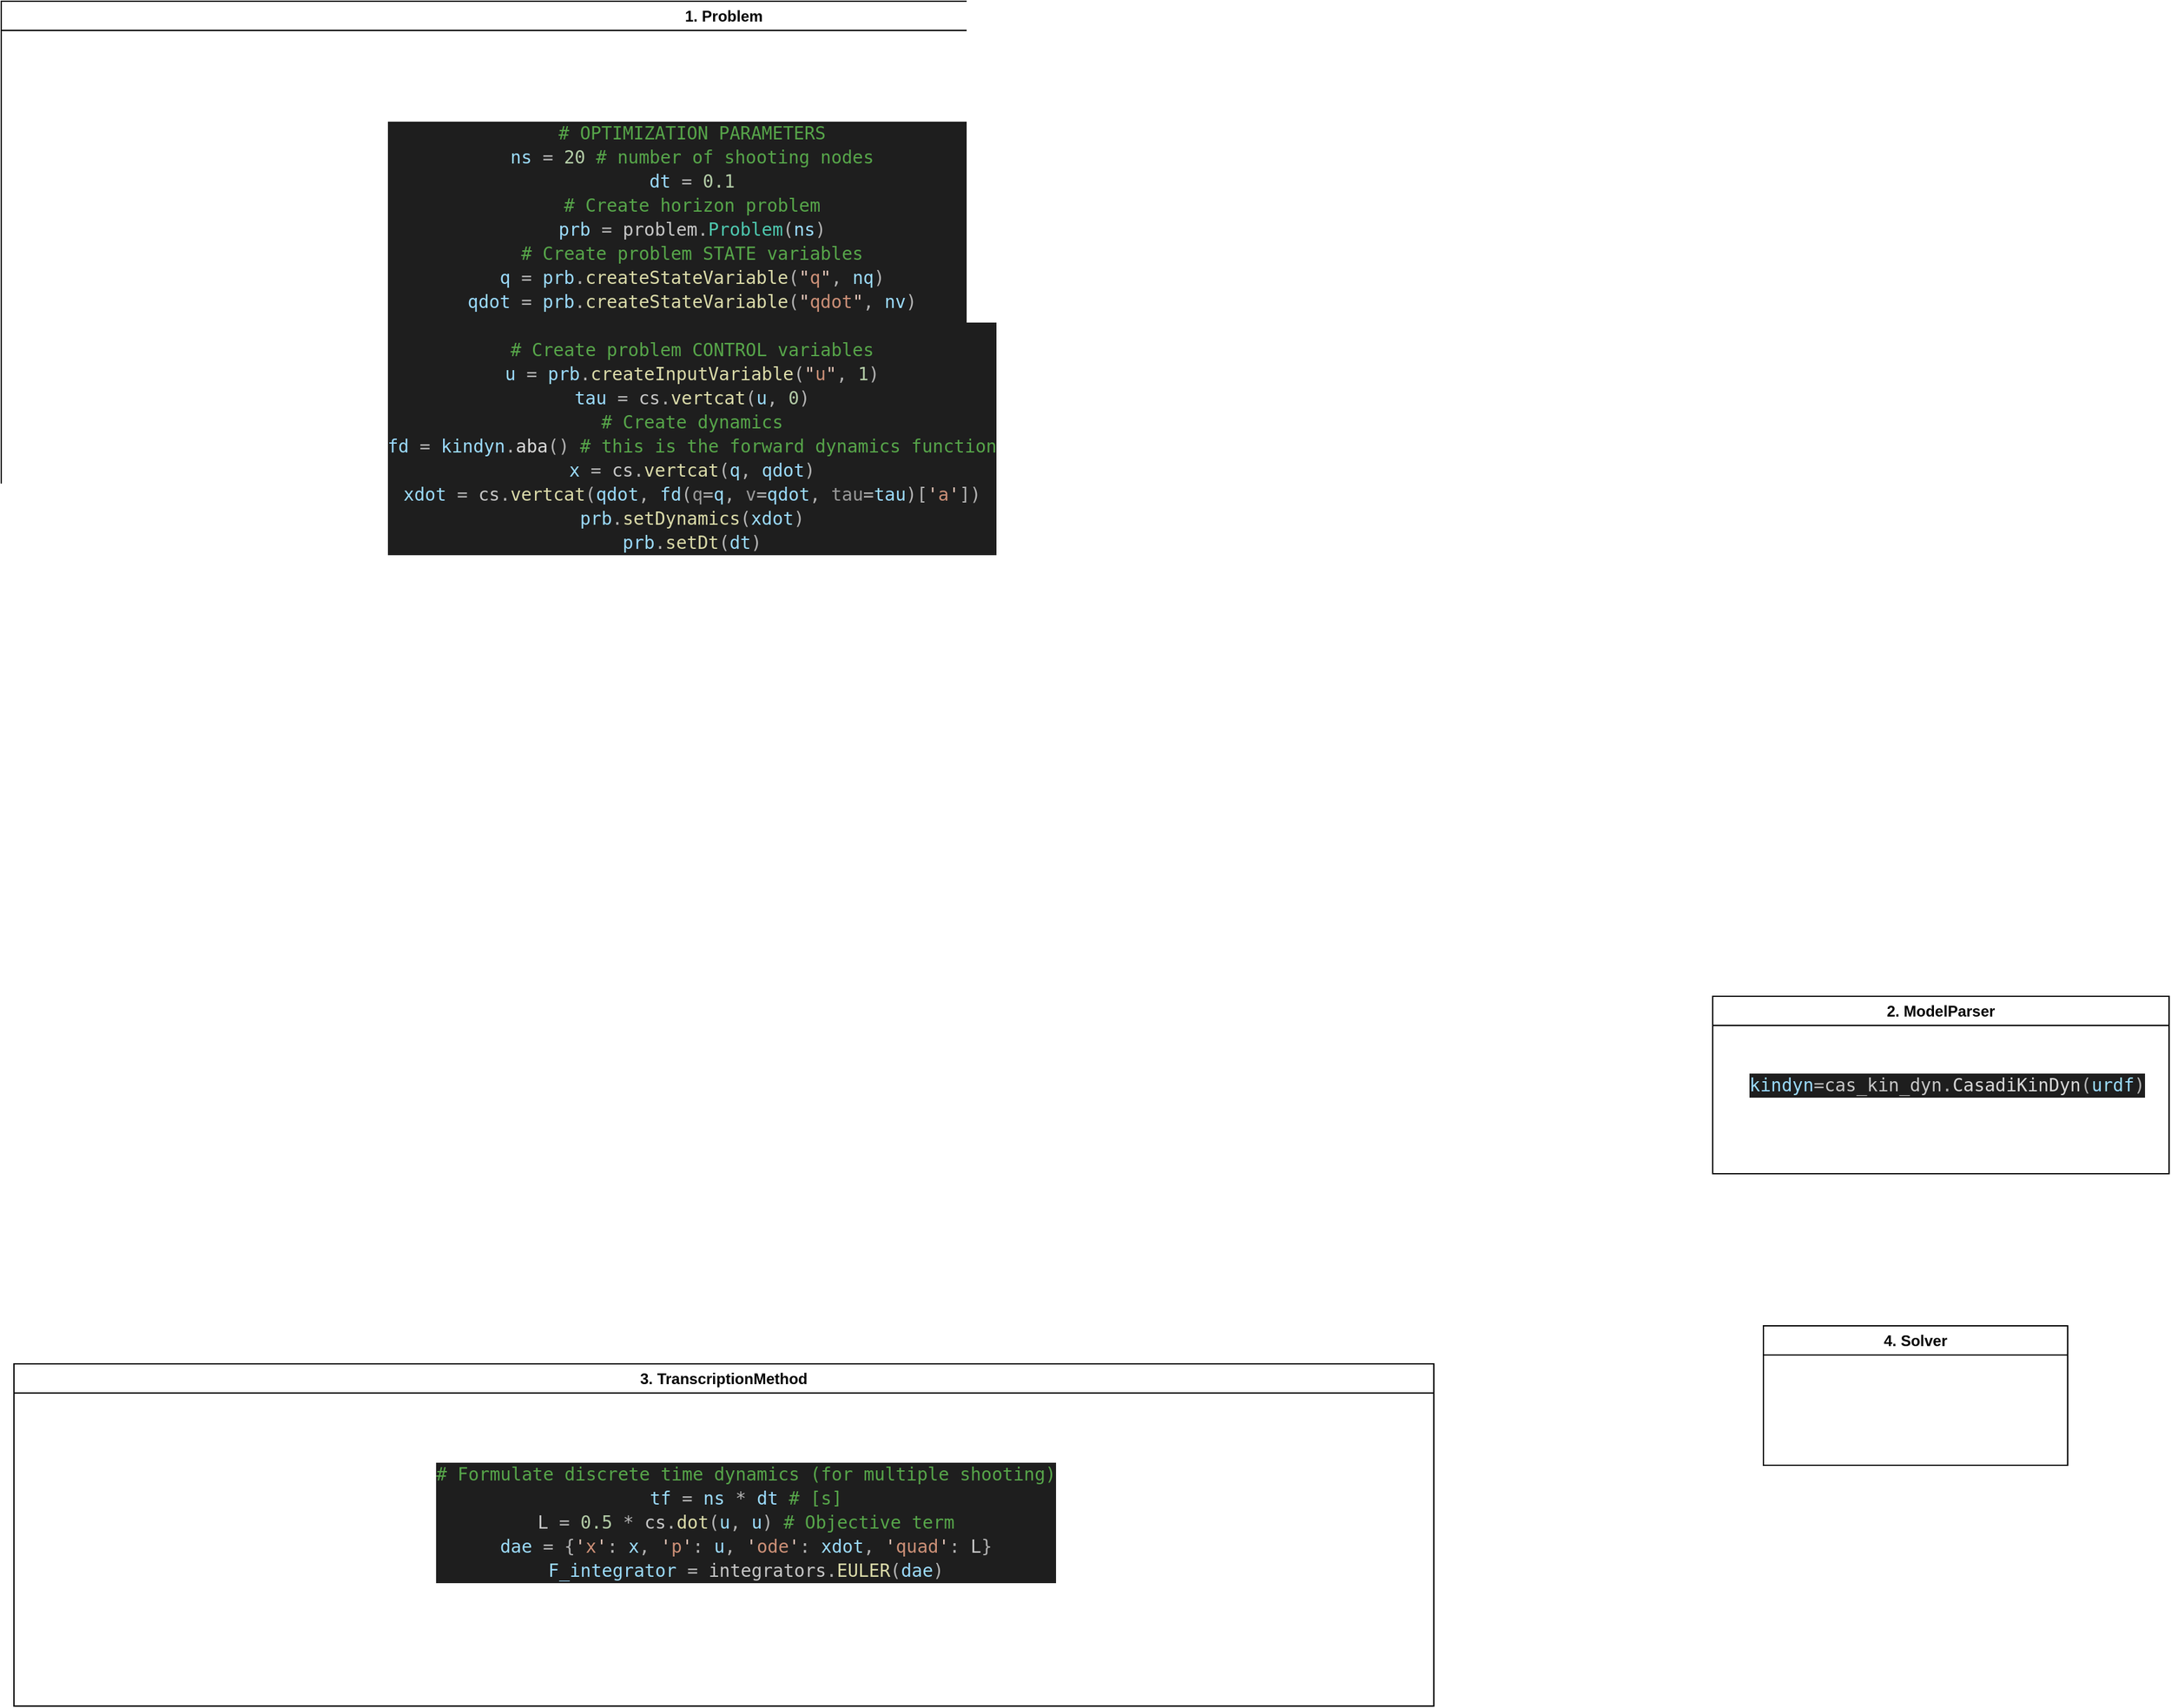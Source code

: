 <mxfile>
    <diagram id="DQU-kqcON3Z1oUUEVBNg" name="Page-1">
        <mxGraphModel dx="3716" dy="1840" grid="1" gridSize="10" guides="1" tooltips="1" connect="1" arrows="1" fold="1" page="1" pageScale="1" pageWidth="850" pageHeight="1100" math="0" shadow="0">
            <root>
                <mxCell id="0"/>
                <mxCell id="1" parent="0"/>
                <mxCell id="24" value="1. Problem" style="swimlane;whiteSpace=wrap;html=1;" parent="1" vertex="1">
                    <mxGeometry x="-1760" y="-495" width="1140" height="870" as="geometry"/>
                </mxCell>
                <mxCell id="62" value="&lt;div style=&quot;color: rgb(218, 218, 218); background-color: rgb(30, 30, 30); font-family: &amp;quot;Droid Sans Mono&amp;quot;, &amp;quot;monospace&amp;quot;, monospace; font-size: 14px; line-height: 19px;&quot;&gt;&lt;div&gt;&lt;span style=&quot;color: #57a64a;&quot;&gt;# OPTIMIZATION PARAMETERS&lt;/span&gt;&lt;/div&gt;&lt;div&gt;&lt;span style=&quot;color: #9cdcfe;&quot;&gt;ns&lt;/span&gt; &lt;span style=&quot;color: #b4b4b4;&quot;&gt;=&lt;/span&gt; &lt;span style=&quot;color: #b5cea8;&quot;&gt;20&lt;/span&gt;  &lt;span style=&quot;color: #57a64a;&quot;&gt;# number of shooting nodes&lt;/span&gt;&lt;/div&gt;&lt;div&gt;&lt;span style=&quot;color: #9cdcfe;&quot;&gt;dt&lt;/span&gt; &lt;span style=&quot;color: #b4b4b4;&quot;&gt;=&lt;/span&gt; &lt;span style=&quot;color: #b5cea8;&quot;&gt;0.1&lt;/span&gt;&lt;/div&gt;&lt;div&gt;&lt;div style=&quot;line-height: 19px;&quot;&gt;&lt;div&gt;&lt;span style=&quot;color: #57a64a;&quot;&gt;# Create horizon problem&lt;/span&gt;&lt;/div&gt;&lt;div&gt;&lt;span style=&quot;color: #9cdcfe;&quot;&gt;prb&lt;/span&gt; &lt;span style=&quot;color: #b4b4b4;&quot;&gt;=&lt;/span&gt; &lt;span style=&quot;color: #c8c8c8;&quot;&gt;problem&lt;/span&gt;&lt;span style=&quot;color: #b4b4b4;&quot;&gt;.&lt;/span&gt;&lt;span style=&quot;color: #4ec9b0;&quot;&gt;Problem&lt;/span&gt;&lt;span style=&quot;color: #b4b4b4;&quot;&gt;(&lt;/span&gt;&lt;span style=&quot;color: #9cdcfe;&quot;&gt;ns&lt;/span&gt;&lt;span style=&quot;color: #b4b4b4;&quot;&gt;)&lt;/span&gt;&lt;/div&gt;&lt;div&gt;&lt;div style=&quot;line-height: 19px;&quot;&gt;&lt;div&gt;&lt;span style=&quot;color: #57a64a;&quot;&gt;# Create problem STATE variables&lt;/span&gt;&lt;/div&gt;&lt;div&gt;&lt;span style=&quot;color: #9cdcfe;&quot;&gt;q&lt;/span&gt; &lt;span style=&quot;color: #b4b4b4;&quot;&gt;=&lt;/span&gt; &lt;span style=&quot;color: #9cdcfe;&quot;&gt;prb&lt;/span&gt;&lt;span style=&quot;color: #b4b4b4;&quot;&gt;.&lt;/span&gt;&lt;span style=&quot;color: #dcdcaa;&quot;&gt;createStateVariable&lt;/span&gt;&lt;span style=&quot;color: #b4b4b4;&quot;&gt;(&lt;/span&gt;&lt;span style=&quot;color: #e8c9bb;&quot;&gt;&quot;&lt;/span&gt;&lt;span style=&quot;color: #ce9178;&quot;&gt;q&lt;/span&gt;&lt;span style=&quot;color: #e8c9bb;&quot;&gt;&quot;&lt;/span&gt;&lt;span style=&quot;color: #b4b4b4;&quot;&gt;,&lt;/span&gt; &lt;span style=&quot;color: #9cdcfe;&quot;&gt;nq&lt;/span&gt;&lt;span style=&quot;color: #b4b4b4;&quot;&gt;)&lt;/span&gt;&lt;/div&gt;&lt;div&gt;&lt;span style=&quot;color: #9cdcfe;&quot;&gt;qdot&lt;/span&gt; &lt;span style=&quot;color: #b4b4b4;&quot;&gt;=&lt;/span&gt; &lt;span style=&quot;color: #9cdcfe;&quot;&gt;prb&lt;/span&gt;&lt;span style=&quot;color: #b4b4b4;&quot;&gt;.&lt;/span&gt;&lt;span style=&quot;color: #dcdcaa;&quot;&gt;createStateVariable&lt;/span&gt;&lt;span style=&quot;color: #b4b4b4;&quot;&gt;(&lt;/span&gt;&lt;span style=&quot;color: #e8c9bb;&quot;&gt;&quot;&lt;/span&gt;&lt;span style=&quot;color: #ce9178;&quot;&gt;qdot&lt;/span&gt;&lt;span style=&quot;color: #e8c9bb;&quot;&gt;&quot;&lt;/span&gt;&lt;span style=&quot;color: #b4b4b4;&quot;&gt;,&lt;/span&gt; &lt;span style=&quot;color: #9cdcfe;&quot;&gt;nv&lt;/span&gt;&lt;span style=&quot;color: #b4b4b4;&quot;&gt;)&lt;/span&gt;&lt;/div&gt;&lt;br&gt;&lt;div&gt;&lt;span style=&quot;color: #57a64a;&quot;&gt;# Create problem CONTROL variables&lt;/span&gt;&lt;/div&gt;&lt;div&gt;&lt;span style=&quot;color: #9cdcfe;&quot;&gt;u&lt;/span&gt; &lt;span style=&quot;color: #b4b4b4;&quot;&gt;=&lt;/span&gt; &lt;span style=&quot;color: #9cdcfe;&quot;&gt;prb&lt;/span&gt;&lt;span style=&quot;color: #b4b4b4;&quot;&gt;.&lt;/span&gt;&lt;span style=&quot;color: #dcdcaa;&quot;&gt;createInputVariable&lt;/span&gt;&lt;span style=&quot;color: #b4b4b4;&quot;&gt;(&lt;/span&gt;&lt;span style=&quot;color: #e8c9bb;&quot;&gt;&quot;&lt;/span&gt;&lt;span style=&quot;color: #ce9178;&quot;&gt;u&lt;/span&gt;&lt;span style=&quot;color: #e8c9bb;&quot;&gt;&quot;&lt;/span&gt;&lt;span style=&quot;color: #b4b4b4;&quot;&gt;,&lt;/span&gt; &lt;span style=&quot;color: #b5cea8;&quot;&gt;1&lt;/span&gt;&lt;span style=&quot;color: #b4b4b4;&quot;&gt;)&lt;/span&gt;&lt;/div&gt;&lt;div&gt;&lt;span style=&quot;color: #9cdcfe;&quot;&gt;tau&lt;/span&gt; &lt;span style=&quot;color: #b4b4b4;&quot;&gt;=&lt;/span&gt; &lt;span style=&quot;color: #c8c8c8;&quot;&gt;cs&lt;/span&gt;&lt;span style=&quot;color: #b4b4b4;&quot;&gt;.&lt;/span&gt;&lt;span style=&quot;color: #dcdcaa;&quot;&gt;vertcat&lt;/span&gt;&lt;span style=&quot;color: #b4b4b4;&quot;&gt;(&lt;/span&gt;&lt;span style=&quot;color: #9cdcfe;&quot;&gt;u&lt;/span&gt;&lt;span style=&quot;color: #b4b4b4;&quot;&gt;,&lt;/span&gt; &lt;span style=&quot;color: #b5cea8;&quot;&gt;0&lt;/span&gt;&lt;span style=&quot;color: #b4b4b4;&quot;&gt;)&lt;/span&gt;&lt;/div&gt;&lt;div&gt;&lt;div style=&quot;line-height: 19px;&quot;&gt;&lt;div&gt;&lt;span style=&quot;color: #57a64a;&quot;&gt;# Create dynamics&lt;/span&gt;&lt;/div&gt;&lt;div&gt;&lt;span style=&quot;color: #9cdcfe;&quot;&gt;fd&lt;/span&gt; &lt;span style=&quot;color: #b4b4b4;&quot;&gt;=&lt;/span&gt; &lt;span style=&quot;color: #9cdcfe;&quot;&gt;kindyn&lt;/span&gt;&lt;span style=&quot;color: #b4b4b4;&quot;&gt;.&lt;/span&gt;aba&lt;span style=&quot;color: #b4b4b4;&quot;&gt;()&lt;/span&gt;  &lt;span style=&quot;color: #57a64a;&quot;&gt;# this is the forward dynamics function&lt;/span&gt;&lt;/div&gt;&lt;div&gt;&lt;span style=&quot;color: #9cdcfe;&quot;&gt;x&lt;/span&gt; &lt;span style=&quot;color: #b4b4b4;&quot;&gt;=&lt;/span&gt; &lt;span style=&quot;color: #c8c8c8;&quot;&gt;cs&lt;/span&gt;&lt;span style=&quot;color: #b4b4b4;&quot;&gt;.&lt;/span&gt;&lt;span style=&quot;color: #dcdcaa;&quot;&gt;vertcat&lt;/span&gt;&lt;span style=&quot;color: #b4b4b4;&quot;&gt;(&lt;/span&gt;&lt;span style=&quot;color: #9cdcfe;&quot;&gt;q&lt;/span&gt;&lt;span style=&quot;color: #b4b4b4;&quot;&gt;,&lt;/span&gt; &lt;span style=&quot;color: #9cdcfe;&quot;&gt;qdot&lt;/span&gt;&lt;span style=&quot;color: #b4b4b4;&quot;&gt;)&lt;/span&gt;&lt;/div&gt;&lt;div&gt;&lt;span style=&quot;color: #9cdcfe;&quot;&gt;xdot&lt;/span&gt; &lt;span style=&quot;color: #b4b4b4;&quot;&gt;=&lt;/span&gt; &lt;span style=&quot;color: #c8c8c8;&quot;&gt;cs&lt;/span&gt;&lt;span style=&quot;color: #b4b4b4;&quot;&gt;.&lt;/span&gt;&lt;span style=&quot;color: #dcdcaa;&quot;&gt;vertcat&lt;/span&gt;&lt;span style=&quot;color: #b4b4b4;&quot;&gt;(&lt;/span&gt;&lt;span style=&quot;color: #9cdcfe;&quot;&gt;qdot&lt;/span&gt;&lt;span style=&quot;color: #b4b4b4;&quot;&gt;,&lt;/span&gt; &lt;span style=&quot;color: #9cdcfe;&quot;&gt;fd&lt;/span&gt;&lt;span style=&quot;color: #b4b4b4;&quot;&gt;(&lt;/span&gt;&lt;span style=&quot;color: #9a9a9a;&quot;&gt;q&lt;/span&gt;&lt;span style=&quot;color: #b4b4b4;&quot;&gt;=&lt;/span&gt;&lt;span style=&quot;color: #9cdcfe;&quot;&gt;q&lt;/span&gt;&lt;span style=&quot;color: #b4b4b4;&quot;&gt;,&lt;/span&gt; &lt;span style=&quot;color: #9a9a9a;&quot;&gt;v&lt;/span&gt;&lt;span style=&quot;color: #b4b4b4;&quot;&gt;=&lt;/span&gt;&lt;span style=&quot;color: #9cdcfe;&quot;&gt;qdot&lt;/span&gt;&lt;span style=&quot;color: #b4b4b4;&quot;&gt;,&lt;/span&gt; &lt;span style=&quot;color: #9a9a9a;&quot;&gt;tau&lt;/span&gt;&lt;span style=&quot;color: #b4b4b4;&quot;&gt;=&lt;/span&gt;&lt;span style=&quot;color: #9cdcfe;&quot;&gt;tau&lt;/span&gt;&lt;span style=&quot;color: #b4b4b4;&quot;&gt;)[&lt;/span&gt;&lt;span style=&quot;color: #e8c9bb;&quot;&gt;'&lt;/span&gt;&lt;span style=&quot;color: #ce9178;&quot;&gt;a&lt;/span&gt;&lt;span style=&quot;color: #e8c9bb;&quot;&gt;'&lt;/span&gt;&lt;span style=&quot;color: #b4b4b4;&quot;&gt;])&lt;/span&gt;&lt;/div&gt;&lt;div&gt;&lt;span style=&quot;color: #9cdcfe;&quot;&gt;prb&lt;/span&gt;&lt;span style=&quot;color: #b4b4b4;&quot;&gt;.&lt;/span&gt;&lt;span style=&quot;color: #dcdcaa;&quot;&gt;setDynamics&lt;/span&gt;&lt;span style=&quot;color: #b4b4b4;&quot;&gt;(&lt;/span&gt;&lt;span style=&quot;color: #9cdcfe;&quot;&gt;xdot&lt;/span&gt;&lt;span style=&quot;color: #b4b4b4;&quot;&gt;)&lt;/span&gt;&lt;/div&gt;&lt;div&gt;&lt;span style=&quot;color: #9cdcfe;&quot;&gt;prb&lt;/span&gt;&lt;span style=&quot;color: #b4b4b4;&quot;&gt;.&lt;/span&gt;&lt;span style=&quot;color: #dcdcaa;&quot;&gt;setDt&lt;/span&gt;&lt;span style=&quot;color: #b4b4b4;&quot;&gt;(&lt;/span&gt;&lt;span style=&quot;color: #9cdcfe;&quot;&gt;dt&lt;/span&gt;&lt;span style=&quot;color: #b4b4b4;&quot;&gt;)&lt;/span&gt;&lt;/div&gt;&lt;/div&gt;&lt;/div&gt;&lt;/div&gt;&lt;/div&gt;&lt;/div&gt;&lt;/div&gt;&lt;/div&gt;" style="text;html=1;strokeColor=none;fillColor=none;align=center;verticalAlign=middle;whiteSpace=wrap;rounded=0;" vertex="1" parent="24">
                    <mxGeometry x="240" y="35" width="610" height="460" as="geometry"/>
                </mxCell>
                <mxCell id="56" value="3. TranscriptionMethod" style="swimlane;whiteSpace=wrap;html=1;startSize=23;" parent="1" vertex="1">
                    <mxGeometry x="-1750" y="580" width="1120" height="270" as="geometry"/>
                </mxCell>
                <mxCell id="63" value="&lt;div style=&quot;color: rgb(218, 218, 218); background-color: rgb(30, 30, 30); font-family: &amp;quot;Droid Sans Mono&amp;quot;, &amp;quot;monospace&amp;quot;, monospace; font-size: 14px; line-height: 19px;&quot;&gt;&lt;div&gt;&lt;span style=&quot;color: #57a64a;&quot;&gt;# Formulate discrete time dynamics (for multiple shooting)&lt;/span&gt;&lt;/div&gt;&lt;div&gt;&lt;span style=&quot;color: #9cdcfe;&quot;&gt;tf&lt;/span&gt; &lt;span style=&quot;color: #b4b4b4;&quot;&gt;=&lt;/span&gt; &lt;span style=&quot;color: #9cdcfe;&quot;&gt;ns&lt;/span&gt; &lt;span style=&quot;color: #b4b4b4;&quot;&gt;*&lt;/span&gt; &lt;span style=&quot;color: #9cdcfe;&quot;&gt;dt&lt;/span&gt;  &lt;span style=&quot;color: #57a64a;&quot;&gt;# [s]&lt;/span&gt;&lt;/div&gt;&lt;div&gt;&lt;span style=&quot;color: #c8c8c8;&quot;&gt;L&lt;/span&gt; &lt;span style=&quot;color: #b4b4b4;&quot;&gt;=&lt;/span&gt; &lt;span style=&quot;color: #b5cea8;&quot;&gt;0.5&lt;/span&gt; &lt;span style=&quot;color: #b4b4b4;&quot;&gt;*&lt;/span&gt; &lt;span style=&quot;color: #c8c8c8;&quot;&gt;cs&lt;/span&gt;&lt;span style=&quot;color: #b4b4b4;&quot;&gt;.&lt;/span&gt;&lt;span style=&quot;color: #dcdcaa;&quot;&gt;dot&lt;/span&gt;&lt;span style=&quot;color: #b4b4b4;&quot;&gt;(&lt;/span&gt;&lt;span style=&quot;color: #9cdcfe;&quot;&gt;u&lt;/span&gt;&lt;span style=&quot;color: #b4b4b4;&quot;&gt;,&lt;/span&gt; &lt;span style=&quot;color: #9cdcfe;&quot;&gt;u&lt;/span&gt;&lt;span style=&quot;color: #b4b4b4;&quot;&gt;)&lt;/span&gt;  &lt;span style=&quot;color: #57a64a;&quot;&gt;# Objective term&lt;/span&gt;&lt;/div&gt;&lt;div&gt;&lt;span style=&quot;color: #9cdcfe;&quot;&gt;dae&lt;/span&gt; &lt;span style=&quot;color: #b4b4b4;&quot;&gt;=&lt;/span&gt; &lt;span style=&quot;color: #b4b4b4;&quot;&gt;{&lt;/span&gt;&lt;span style=&quot;color: #e8c9bb;&quot;&gt;'&lt;/span&gt;&lt;span style=&quot;color: #ce9178;&quot;&gt;x&lt;/span&gt;&lt;span style=&quot;color: #e8c9bb;&quot;&gt;'&lt;/span&gt;&lt;span style=&quot;color: #b4b4b4;&quot;&gt;:&lt;/span&gt; &lt;span style=&quot;color: #9cdcfe;&quot;&gt;x&lt;/span&gt;&lt;span style=&quot;color: #b4b4b4;&quot;&gt;,&lt;/span&gt; &lt;span style=&quot;color: #e8c9bb;&quot;&gt;'&lt;/span&gt;&lt;span style=&quot;color: #ce9178;&quot;&gt;p&lt;/span&gt;&lt;span style=&quot;color: #e8c9bb;&quot;&gt;'&lt;/span&gt;&lt;span style=&quot;color: #b4b4b4;&quot;&gt;:&lt;/span&gt; &lt;span style=&quot;color: #9cdcfe;&quot;&gt;u&lt;/span&gt;&lt;span style=&quot;color: #b4b4b4;&quot;&gt;,&lt;/span&gt; &lt;span style=&quot;color: #e8c9bb;&quot;&gt;'&lt;/span&gt;&lt;span style=&quot;color: #ce9178;&quot;&gt;ode&lt;/span&gt;&lt;span style=&quot;color: #e8c9bb;&quot;&gt;'&lt;/span&gt;&lt;span style=&quot;color: #b4b4b4;&quot;&gt;:&lt;/span&gt; &lt;span style=&quot;color: #9cdcfe;&quot;&gt;xdot&lt;/span&gt;&lt;span style=&quot;color: #b4b4b4;&quot;&gt;,&lt;/span&gt; &lt;span style=&quot;color: #e8c9bb;&quot;&gt;'&lt;/span&gt;&lt;span style=&quot;color: #ce9178;&quot;&gt;quad&lt;/span&gt;&lt;span style=&quot;color: #e8c9bb;&quot;&gt;'&lt;/span&gt;&lt;span style=&quot;color: #b4b4b4;&quot;&gt;:&lt;/span&gt; &lt;span style=&quot;color: #c8c8c8;&quot;&gt;L&lt;/span&gt;&lt;span style=&quot;color: #b4b4b4;&quot;&gt;}&lt;/span&gt;&lt;/div&gt;&lt;div&gt;&lt;span style=&quot;color: #9cdcfe;&quot;&gt;F_integrator&lt;/span&gt; &lt;span style=&quot;color: #b4b4b4;&quot;&gt;=&lt;/span&gt; &lt;span style=&quot;color: #c8c8c8;&quot;&gt;integrators&lt;/span&gt;&lt;span style=&quot;color: #b4b4b4;&quot;&gt;.&lt;/span&gt;&lt;span style=&quot;color: #dcdcaa;&quot;&gt;EULER&lt;/span&gt;&lt;span style=&quot;color: #b4b4b4;&quot;&gt;(&lt;/span&gt;&lt;span style=&quot;color: #9cdcfe;&quot;&gt;dae&lt;/span&gt;&lt;span style=&quot;color: #b4b4b4;&quot;&gt;)&lt;/span&gt;&lt;/div&gt;&lt;/div&gt;" style="text;html=1;strokeColor=none;fillColor=none;align=center;verticalAlign=middle;whiteSpace=wrap;rounded=0;" vertex="1" parent="56">
                    <mxGeometry x="260" y="50" width="635" height="150" as="geometry"/>
                </mxCell>
                <mxCell id="57" value="2. ModelParser" style="swimlane;whiteSpace=wrap;html=1;" parent="1" vertex="1">
                    <mxGeometry x="-410" y="290" width="360" height="140" as="geometry"/>
                </mxCell>
                <mxCell id="59" value="&lt;div style=&quot;color: rgb(218, 218, 218); background-color: rgb(30, 30, 30); font-family: &amp;quot;Droid Sans Mono&amp;quot;, &amp;quot;monospace&amp;quot;, monospace; font-size: 14px; line-height: 19px;&quot;&gt;&lt;span style=&quot;color: #9cdcfe;&quot;&gt;kindyn&lt;/span&gt;&lt;span style=&quot;color: #b4b4b4;&quot;&gt;=&lt;/span&gt;&lt;span style=&quot;color: #c8c8c8;&quot;&gt;cas_kin_dyn&lt;/span&gt;&lt;span style=&quot;color: #b4b4b4;&quot;&gt;.&lt;/span&gt;CasadiKinDyn&lt;span style=&quot;color: #b4b4b4;&quot;&gt;(&lt;/span&gt;&lt;span style=&quot;color: #9cdcfe;&quot;&gt;urdf&lt;/span&gt;&lt;span style=&quot;color: #b4b4b4;&quot;&gt;)&lt;/span&gt;&lt;/div&gt;" style="text;html=1;strokeColor=none;fillColor=none;align=center;verticalAlign=middle;whiteSpace=wrap;rounded=0;" parent="57" vertex="1">
                    <mxGeometry x="30" y="55" width="310" height="30" as="geometry"/>
                </mxCell>
                <mxCell id="58" value="4. Solver" style="swimlane;whiteSpace=wrap;html=1;startSize=23;" parent="1" vertex="1">
                    <mxGeometry x="-370" y="550" width="240" height="110" as="geometry"/>
                </mxCell>
            </root>
        </mxGraphModel>
    </diagram>
</mxfile>